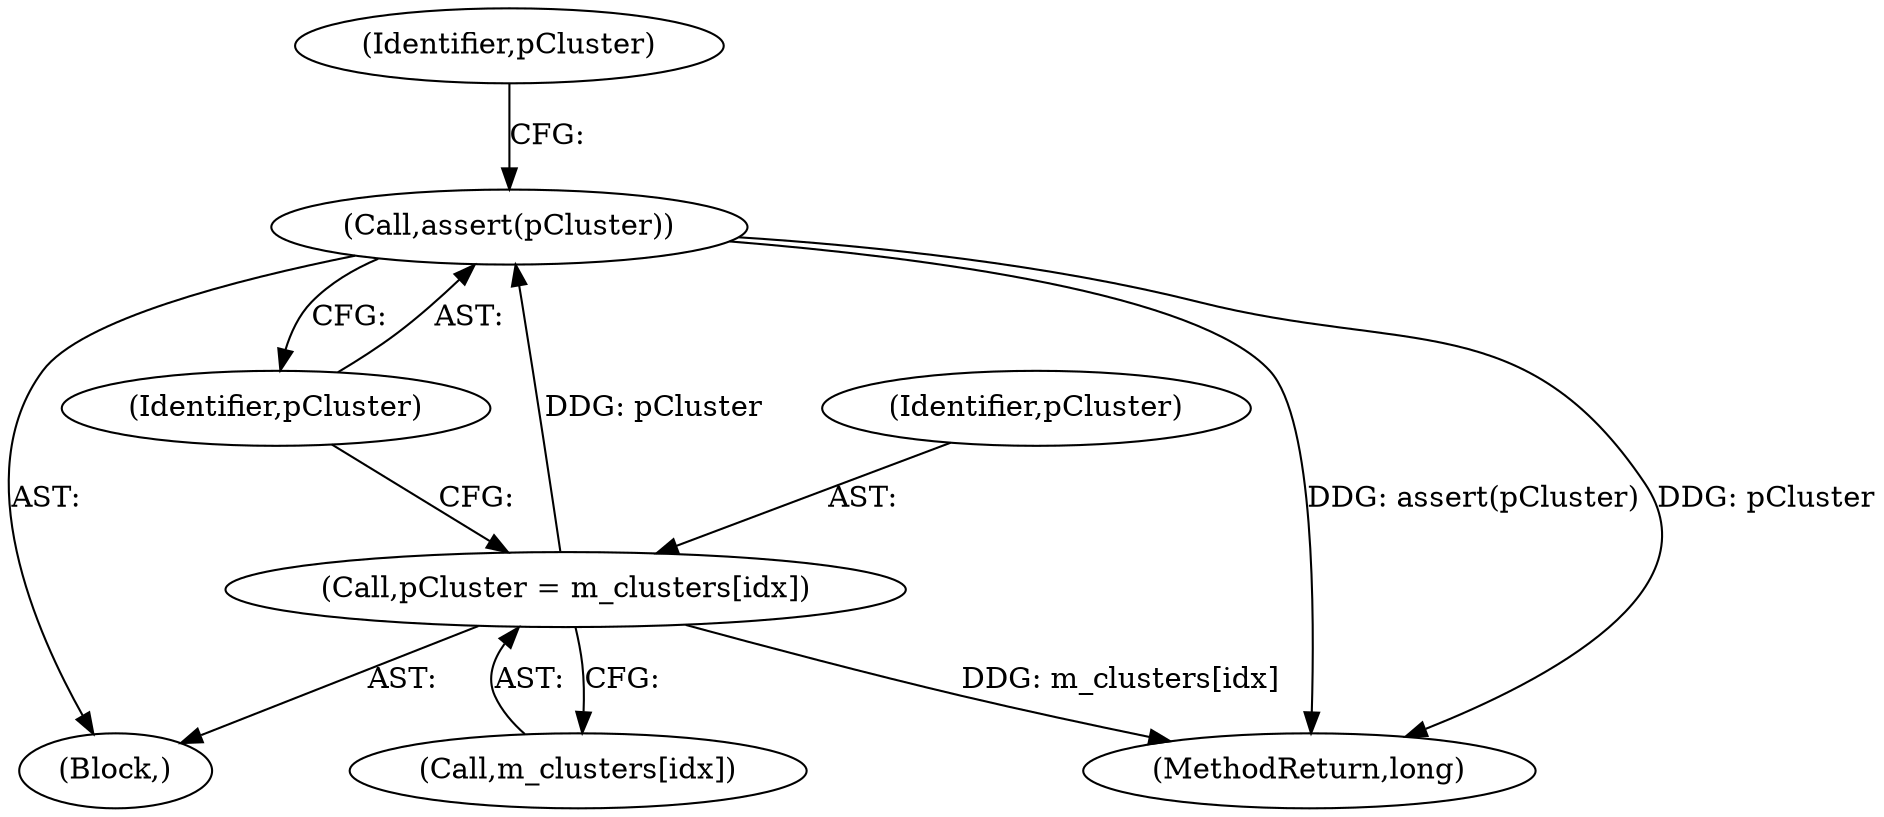 digraph "1_Android_04839626ed859623901ebd3a5fd483982186b59d_26@API" {
"1000553" [label="(Call,assert(pCluster))"];
"1000548" [label="(Call,pCluster = m_clusters[idx])"];
"1000549" [label="(Identifier,pCluster)"];
"1000548" [label="(Call,pCluster = m_clusters[idx])"];
"1000558" [label="(Identifier,pCluster)"];
"1000543" [label="(Block,)"];
"1000554" [label="(Identifier,pCluster)"];
"1000553" [label="(Call,assert(pCluster))"];
"1000550" [label="(Call,m_clusters[idx])"];
"1001022" [label="(MethodReturn,long)"];
"1000553" -> "1000543"  [label="AST: "];
"1000553" -> "1000554"  [label="CFG: "];
"1000554" -> "1000553"  [label="AST: "];
"1000558" -> "1000553"  [label="CFG: "];
"1000553" -> "1001022"  [label="DDG: assert(pCluster)"];
"1000553" -> "1001022"  [label="DDG: pCluster"];
"1000548" -> "1000553"  [label="DDG: pCluster"];
"1000548" -> "1000543"  [label="AST: "];
"1000548" -> "1000550"  [label="CFG: "];
"1000549" -> "1000548"  [label="AST: "];
"1000550" -> "1000548"  [label="AST: "];
"1000554" -> "1000548"  [label="CFG: "];
"1000548" -> "1001022"  [label="DDG: m_clusters[idx]"];
}

